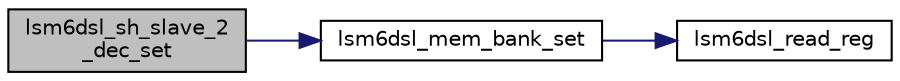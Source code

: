 digraph "lsm6dsl_sh_slave_2_dec_set"
{
 // LATEX_PDF_SIZE
  edge [fontname="Helvetica",fontsize="10",labelfontname="Helvetica",labelfontsize="10"];
  node [fontname="Helvetica",fontsize="10",shape=record];
  rankdir="LR";
  Node1 [label="lsm6dsl_sh_slave_2\l_dec_set",height=0.2,width=0.4,color="black", fillcolor="grey75", style="filled", fontcolor="black",tooltip="Decimation of read operation on Slave 2 starting from the sensor hub trigger.[set]."];
  Node1 -> Node2 [color="midnightblue",fontsize="10",style="solid",fontname="Helvetica"];
  Node2 [label="lsm6dsl_mem_bank_set",height=0.2,width=0.4,color="black", fillcolor="white", style="filled",URL="$group___l_s_m6_d_s_l__common.html#ga43c849fac54e81088b8c39484fe92fd6",tooltip="Enable access to the embedded functions/sensor hub configuration registers[set]."];
  Node2 -> Node3 [color="midnightblue",fontsize="10",style="solid",fontname="Helvetica"];
  Node3 [label="lsm6dsl_read_reg",height=0.2,width=0.4,color="black", fillcolor="white", style="filled",URL="$group___l_s_m6_d_s_l__interfaces__functions.html#ga7ad5e0d379d6cc9a6a2dff69c6df5a50",tooltip="Read generic device register."];
}
